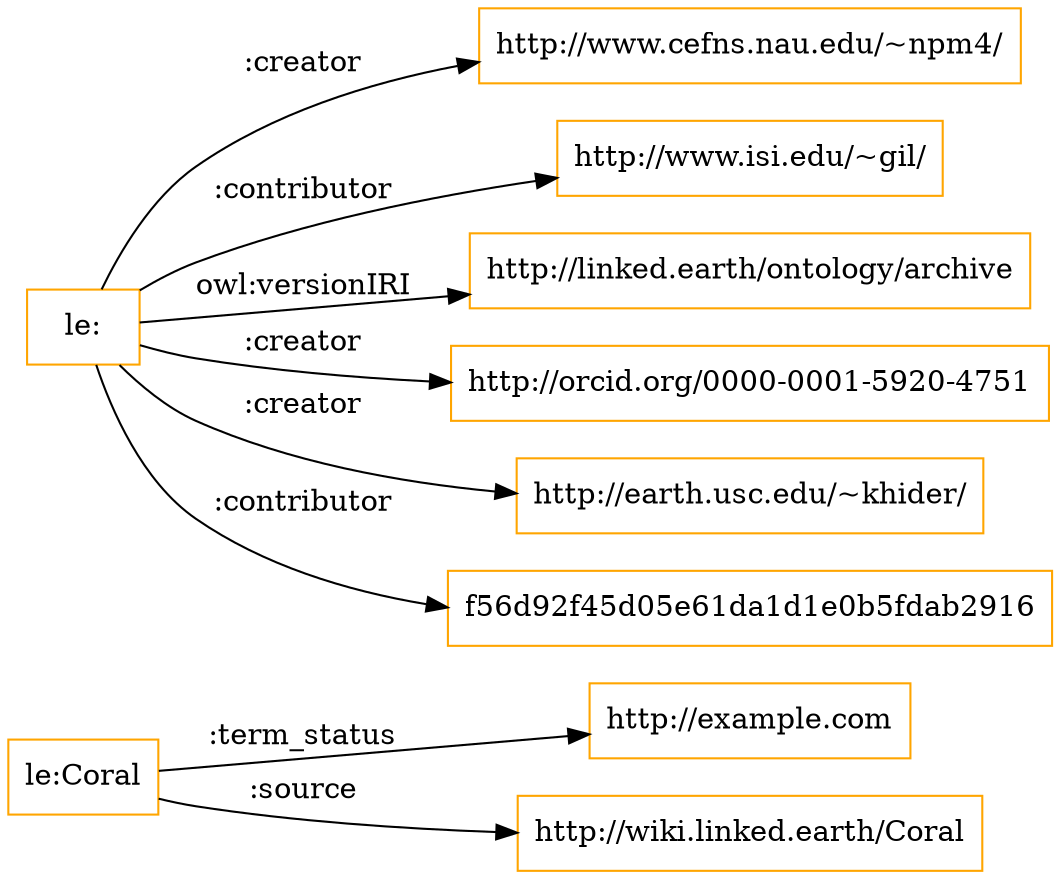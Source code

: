 digraph ar2dtool_diagram { 
rankdir=LR;
size="1501"
node [shape = rectangle, color="orange"]; "le:Coral" ; /*classes style*/
	"le:Coral" -> "http://example.com" [ label = ":term_status" ];
	"le:Coral" -> "http://wiki.linked.earth/Coral" [ label = ":source" ];
	"le:" -> "http://www.cefns.nau.edu/~npm4/" [ label = ":creator" ];
	"le:" -> "http://www.isi.edu/~gil/" [ label = ":contributor" ];
	"le:" -> "http://linked.earth/ontology/archive" [ label = "owl:versionIRI" ];
	"le:" -> "http://orcid.org/0000-0001-5920-4751" [ label = ":creator" ];
	"le:" -> "http://earth.usc.edu/~khider/" [ label = ":creator" ];
	"le:" -> "f56d92f45d05e61da1d1e0b5fdab2916" [ label = ":contributor" ];

}
